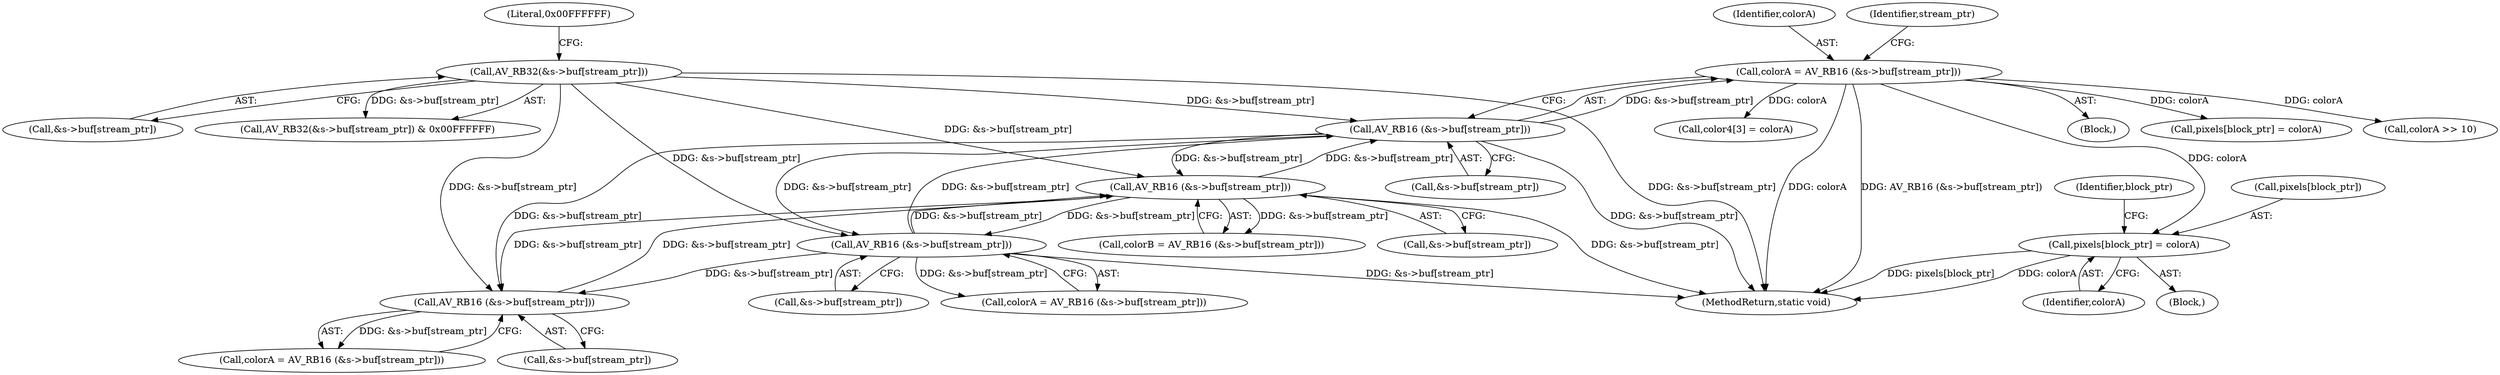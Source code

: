 digraph "0_FFmpeg_3819db745da2ac7fb3faacb116788c32f4753f34@array" {
"1000374" [label="(Call,pixels[block_ptr] = colorA)"];
"1000333" [label="(Call,colorA = AV_RB16 (&s->buf[stream_ptr]))"];
"1000335" [label="(Call,AV_RB16 (&s->buf[stream_ptr]))"];
"1000402" [label="(Call,AV_RB16 (&s->buf[stream_ptr]))"];
"1000675" [label="(Call,AV_RB16 (&s->buf[stream_ptr]))"];
"1000212" [label="(Call,AV_RB32(&s->buf[stream_ptr]))"];
"1000389" [label="(Call,AV_RB16 (&s->buf[stream_ptr]))"];
"1000324" [label="(Block,)"];
"1000343" [label="(Identifier,stream_ptr)"];
"1000685" [label="(Call,pixels[block_ptr] = colorA)"];
"1000219" [label="(Literal,0x00FFFFFF)"];
"1000435" [label="(Call,colorA >> 10)"];
"1000375" [label="(Call,pixels[block_ptr])"];
"1000333" [label="(Call,colorA = AV_RB16 (&s->buf[stream_ptr]))"];
"1000402" [label="(Call,AV_RB16 (&s->buf[stream_ptr]))"];
"1000380" [label="(Identifier,block_ptr)"];
"1000212" [label="(Call,AV_RB32(&s->buf[stream_ptr]))"];
"1000213" [label="(Call,&s->buf[stream_ptr])"];
"1000387" [label="(Call,colorA = AV_RB16 (&s->buf[stream_ptr]))"];
"1000427" [label="(Call,color4[3] = colorA)"];
"1000389" [label="(Call,AV_RB16 (&s->buf[stream_ptr]))"];
"1000211" [label="(Call,AV_RB32(&s->buf[stream_ptr]) & 0x00FFFFFF)"];
"1000390" [label="(Call,&s->buf[stream_ptr])"];
"1000675" [label="(Call,AV_RB16 (&s->buf[stream_ptr]))"];
"1000400" [label="(Call,colorB = AV_RB16 (&s->buf[stream_ptr]))"];
"1000335" [label="(Call,AV_RB16 (&s->buf[stream_ptr]))"];
"1000676" [label="(Call,&s->buf[stream_ptr])"];
"1000334" [label="(Identifier,colorA)"];
"1000336" [label="(Call,&s->buf[stream_ptr])"];
"1000378" [label="(Identifier,colorA)"];
"1000673" [label="(Call,colorA = AV_RB16 (&s->buf[stream_ptr]))"];
"1000403" [label="(Call,&s->buf[stream_ptr])"];
"1000709" [label="(MethodReturn,static void)"];
"1000373" [label="(Block,)"];
"1000374" [label="(Call,pixels[block_ptr] = colorA)"];
"1000374" -> "1000373"  [label="AST: "];
"1000374" -> "1000378"  [label="CFG: "];
"1000375" -> "1000374"  [label="AST: "];
"1000378" -> "1000374"  [label="AST: "];
"1000380" -> "1000374"  [label="CFG: "];
"1000374" -> "1000709"  [label="DDG: pixels[block_ptr]"];
"1000374" -> "1000709"  [label="DDG: colorA"];
"1000333" -> "1000374"  [label="DDG: colorA"];
"1000333" -> "1000324"  [label="AST: "];
"1000333" -> "1000335"  [label="CFG: "];
"1000334" -> "1000333"  [label="AST: "];
"1000335" -> "1000333"  [label="AST: "];
"1000343" -> "1000333"  [label="CFG: "];
"1000333" -> "1000709"  [label="DDG: colorA"];
"1000333" -> "1000709"  [label="DDG: AV_RB16 (&s->buf[stream_ptr])"];
"1000335" -> "1000333"  [label="DDG: &s->buf[stream_ptr]"];
"1000333" -> "1000427"  [label="DDG: colorA"];
"1000333" -> "1000435"  [label="DDG: colorA"];
"1000333" -> "1000685"  [label="DDG: colorA"];
"1000335" -> "1000336"  [label="CFG: "];
"1000336" -> "1000335"  [label="AST: "];
"1000335" -> "1000709"  [label="DDG: &s->buf[stream_ptr]"];
"1000402" -> "1000335"  [label="DDG: &s->buf[stream_ptr]"];
"1000212" -> "1000335"  [label="DDG: &s->buf[stream_ptr]"];
"1000675" -> "1000335"  [label="DDG: &s->buf[stream_ptr]"];
"1000335" -> "1000389"  [label="DDG: &s->buf[stream_ptr]"];
"1000335" -> "1000402"  [label="DDG: &s->buf[stream_ptr]"];
"1000335" -> "1000675"  [label="DDG: &s->buf[stream_ptr]"];
"1000402" -> "1000400"  [label="AST: "];
"1000402" -> "1000403"  [label="CFG: "];
"1000403" -> "1000402"  [label="AST: "];
"1000400" -> "1000402"  [label="CFG: "];
"1000402" -> "1000709"  [label="DDG: &s->buf[stream_ptr]"];
"1000402" -> "1000389"  [label="DDG: &s->buf[stream_ptr]"];
"1000402" -> "1000400"  [label="DDG: &s->buf[stream_ptr]"];
"1000675" -> "1000402"  [label="DDG: &s->buf[stream_ptr]"];
"1000389" -> "1000402"  [label="DDG: &s->buf[stream_ptr]"];
"1000212" -> "1000402"  [label="DDG: &s->buf[stream_ptr]"];
"1000402" -> "1000675"  [label="DDG: &s->buf[stream_ptr]"];
"1000675" -> "1000673"  [label="AST: "];
"1000675" -> "1000676"  [label="CFG: "];
"1000676" -> "1000675"  [label="AST: "];
"1000673" -> "1000675"  [label="CFG: "];
"1000675" -> "1000709"  [label="DDG: &s->buf[stream_ptr]"];
"1000675" -> "1000389"  [label="DDG: &s->buf[stream_ptr]"];
"1000675" -> "1000673"  [label="DDG: &s->buf[stream_ptr]"];
"1000212" -> "1000675"  [label="DDG: &s->buf[stream_ptr]"];
"1000212" -> "1000211"  [label="AST: "];
"1000212" -> "1000213"  [label="CFG: "];
"1000213" -> "1000212"  [label="AST: "];
"1000219" -> "1000212"  [label="CFG: "];
"1000212" -> "1000709"  [label="DDG: &s->buf[stream_ptr]"];
"1000212" -> "1000211"  [label="DDG: &s->buf[stream_ptr]"];
"1000212" -> "1000389"  [label="DDG: &s->buf[stream_ptr]"];
"1000389" -> "1000387"  [label="AST: "];
"1000389" -> "1000390"  [label="CFG: "];
"1000390" -> "1000389"  [label="AST: "];
"1000387" -> "1000389"  [label="CFG: "];
"1000389" -> "1000387"  [label="DDG: &s->buf[stream_ptr]"];
}
